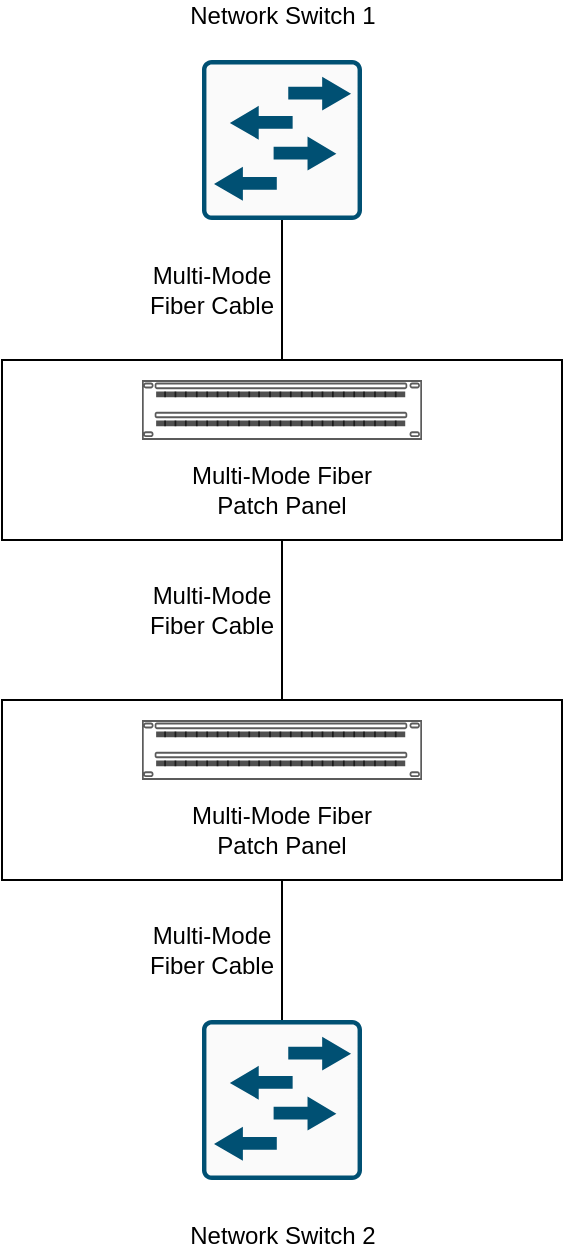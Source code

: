 <mxfile version="14.9.3" type="device"><diagram id="ZXVEj7L2BxKU20Y1sEhr" name="Page-1"><mxGraphModel dx="946" dy="621" grid="1" gridSize="10" guides="1" tooltips="1" connect="1" arrows="1" fold="1" page="1" pageScale="1" pageWidth="850" pageHeight="1100" math="0" shadow="0"><root><mxCell id="0"/><mxCell id="1" parent="0"/><mxCell id="S-N8lT1m2URl6D5Gfp8x-15" style="edgeStyle=orthogonalEdgeStyle;rounded=0;orthogonalLoop=1;jettySize=auto;html=1;exitX=0.5;exitY=0;exitDx=0;exitDy=0;entryX=0.5;entryY=1;entryDx=0;entryDy=0;entryPerimeter=0;endArrow=none;endFill=0;" edge="1" parent="1" source="S-N8lT1m2URl6D5Gfp8x-1" target="S-N8lT1m2URl6D5Gfp8x-9"><mxGeometry relative="1" as="geometry"/></mxCell><mxCell id="S-N8lT1m2URl6D5Gfp8x-1" value="" style="rounded=0;whiteSpace=wrap;html=1;" vertex="1" parent="1"><mxGeometry x="80" y="310" width="280" height="90" as="geometry"/></mxCell><mxCell id="S-N8lT1m2URl6D5Gfp8x-2" value="" style="strokeColor=#666666;html=1;labelPosition=right;align=left;spacingLeft=15;shadow=0;dashed=0;outlineConnect=0;shape=mxgraph.rack.general.cat5e_enhanced_patch_panel_48_ports;" vertex="1" parent="1"><mxGeometry x="150" y="320" width="140" height="30" as="geometry"/></mxCell><mxCell id="S-N8lT1m2URl6D5Gfp8x-3" value="Multi-Mode Fiber Patch Panel" style="text;html=1;strokeColor=none;fillColor=none;align=center;verticalAlign=middle;whiteSpace=wrap;rounded=0;" vertex="1" parent="1"><mxGeometry x="160" y="360" width="120" height="30" as="geometry"/></mxCell><mxCell id="S-N8lT1m2URl6D5Gfp8x-14" style="edgeStyle=orthogonalEdgeStyle;rounded=0;orthogonalLoop=1;jettySize=auto;html=1;exitX=0.5;exitY=0;exitDx=0;exitDy=0;entryX=0.5;entryY=1;entryDx=0;entryDy=0;endArrow=none;endFill=0;" edge="1" parent="1" source="S-N8lT1m2URl6D5Gfp8x-4" target="S-N8lT1m2URl6D5Gfp8x-1"><mxGeometry relative="1" as="geometry"/></mxCell><mxCell id="S-N8lT1m2URl6D5Gfp8x-4" value="" style="rounded=0;whiteSpace=wrap;html=1;" vertex="1" parent="1"><mxGeometry x="80" y="480" width="280" height="90" as="geometry"/></mxCell><mxCell id="S-N8lT1m2URl6D5Gfp8x-5" value="" style="strokeColor=#666666;html=1;labelPosition=right;align=left;spacingLeft=15;shadow=0;dashed=0;outlineConnect=0;shape=mxgraph.rack.general.cat5e_enhanced_patch_panel_48_ports;" vertex="1" parent="1"><mxGeometry x="150" y="490" width="140" height="30" as="geometry"/></mxCell><mxCell id="S-N8lT1m2URl6D5Gfp8x-6" value="Multi-Mode Fiber Patch Panel" style="text;html=1;strokeColor=none;fillColor=none;align=center;verticalAlign=middle;whiteSpace=wrap;rounded=0;" vertex="1" parent="1"><mxGeometry x="160" y="530" width="120" height="30" as="geometry"/></mxCell><mxCell id="S-N8lT1m2URl6D5Gfp8x-13" style="edgeStyle=orthogonalEdgeStyle;rounded=0;orthogonalLoop=1;jettySize=auto;html=1;exitX=0.5;exitY=0;exitDx=0;exitDy=0;exitPerimeter=0;entryX=0.5;entryY=1;entryDx=0;entryDy=0;endArrow=none;endFill=0;" edge="1" parent="1" source="S-N8lT1m2URl6D5Gfp8x-7" target="S-N8lT1m2URl6D5Gfp8x-4"><mxGeometry relative="1" as="geometry"/></mxCell><mxCell id="S-N8lT1m2URl6D5Gfp8x-7" value="" style="points=[[0.015,0.015,0],[0.985,0.015,0],[0.985,0.985,0],[0.015,0.985,0],[0.25,0,0],[0.5,0,0],[0.75,0,0],[1,0.25,0],[1,0.5,0],[1,0.75,0],[0.75,1,0],[0.5,1,0],[0.25,1,0],[0,0.75,0],[0,0.5,0],[0,0.25,0]];verticalLabelPosition=bottom;html=1;verticalAlign=top;aspect=fixed;align=center;pointerEvents=1;shape=mxgraph.cisco19.rect;prIcon=l2_switch;fillColor=#FAFAFA;strokeColor=#005073;" vertex="1" parent="1"><mxGeometry x="180" y="640" width="80" height="80" as="geometry"/></mxCell><mxCell id="S-N8lT1m2URl6D5Gfp8x-9" value="" style="points=[[0.015,0.015,0],[0.985,0.015,0],[0.985,0.985,0],[0.015,0.985,0],[0.25,0,0],[0.5,0,0],[0.75,0,0],[1,0.25,0],[1,0.5,0],[1,0.75,0],[0.75,1,0],[0.5,1,0],[0.25,1,0],[0,0.75,0],[0,0.5,0],[0,0.25,0]];verticalLabelPosition=bottom;html=1;verticalAlign=top;aspect=fixed;align=center;pointerEvents=1;shape=mxgraph.cisco19.rect;prIcon=l2_switch;fillColor=#FAFAFA;strokeColor=#005073;" vertex="1" parent="1"><mxGeometry x="180" y="160" width="80" height="80" as="geometry"/></mxCell><mxCell id="S-N8lT1m2URl6D5Gfp8x-10" value="Network Switch 1" style="text;html=1;strokeColor=none;fillColor=none;align=center;verticalAlign=middle;whiteSpace=wrap;rounded=0;" vertex="1" parent="1"><mxGeometry x="167.5" y="130" width="105" height="15" as="geometry"/></mxCell><mxCell id="S-N8lT1m2URl6D5Gfp8x-11" value="Network Switch 2" style="text;html=1;strokeColor=none;fillColor=none;align=center;verticalAlign=middle;whiteSpace=wrap;rounded=0;" vertex="1" parent="1"><mxGeometry x="167.5" y="740" width="105" height="15" as="geometry"/></mxCell><mxCell id="S-N8lT1m2URl6D5Gfp8x-16" value="Multi-Mode Fiber Cable" style="text;html=1;strokeColor=none;fillColor=none;align=center;verticalAlign=middle;whiteSpace=wrap;rounded=0;" vertex="1" parent="1"><mxGeometry x="150" y="260" width="70" height="30" as="geometry"/></mxCell><mxCell id="S-N8lT1m2URl6D5Gfp8x-22" value="Multi-Mode Fiber Cable" style="text;html=1;strokeColor=none;fillColor=none;align=center;verticalAlign=middle;whiteSpace=wrap;rounded=0;" vertex="1" parent="1"><mxGeometry x="150" y="420" width="70" height="30" as="geometry"/></mxCell><mxCell id="S-N8lT1m2URl6D5Gfp8x-23" value="Multi-Mode Fiber Cable" style="text;html=1;strokeColor=none;fillColor=none;align=center;verticalAlign=middle;whiteSpace=wrap;rounded=0;" vertex="1" parent="1"><mxGeometry x="150" y="590" width="70" height="30" as="geometry"/></mxCell></root></mxGraphModel></diagram></mxfile>
